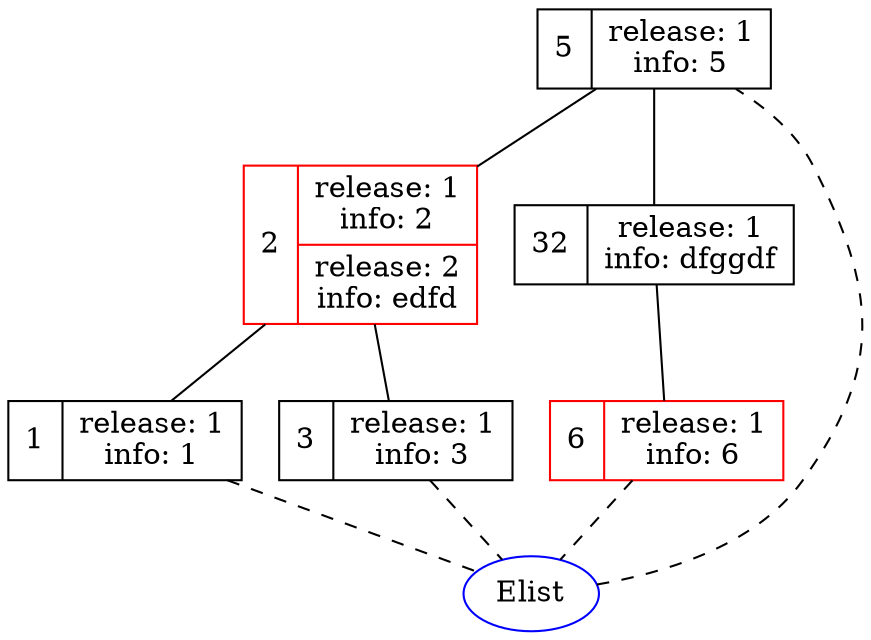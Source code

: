 graph G{
"5" [shape="record", label = "5|{release: 1\ninfo: 5}"]; 
Elist -- "5" [style=dashed]; 
"5" [color=black]; 
"2" [shape="record", label = "2|{release: 1\ninfo: 2|release: 2\ninfo: edfd}"]; 
"5" -- "2"; 
"2" [color=red]; 
"1" [shape="record", label = "1|{release: 1\ninfo: 1}"]; 
"2" -- "1"; 
"1" [color=black]; 
"1" -- Elist [style=dashed]; 
Elist [color=blue]; 
Elist [color=blue]; 
"3" [shape="record", label = "3|{release: 1\ninfo: 3}"]; 
"2" -- "3"; 
"3" [color=black]; 
"3" -- Elist [style=dashed]; 
Elist [color=blue]; 
Elist [color=blue]; 
"32" [shape="record", label = "32|{release: 1\ninfo: dfggdf}"]; 
"5" -- "32"; 
"32" [color=black]; 
"6" [shape="record", label = "6|{release: 1\ninfo: 6}"]; 
"32" -- "6"; 
"6" [color=red]; 
"6" -- Elist [style=dashed]; 
Elist [color=blue]; 
Elist [color=blue]; 
Elist [color=blue]; 
}
